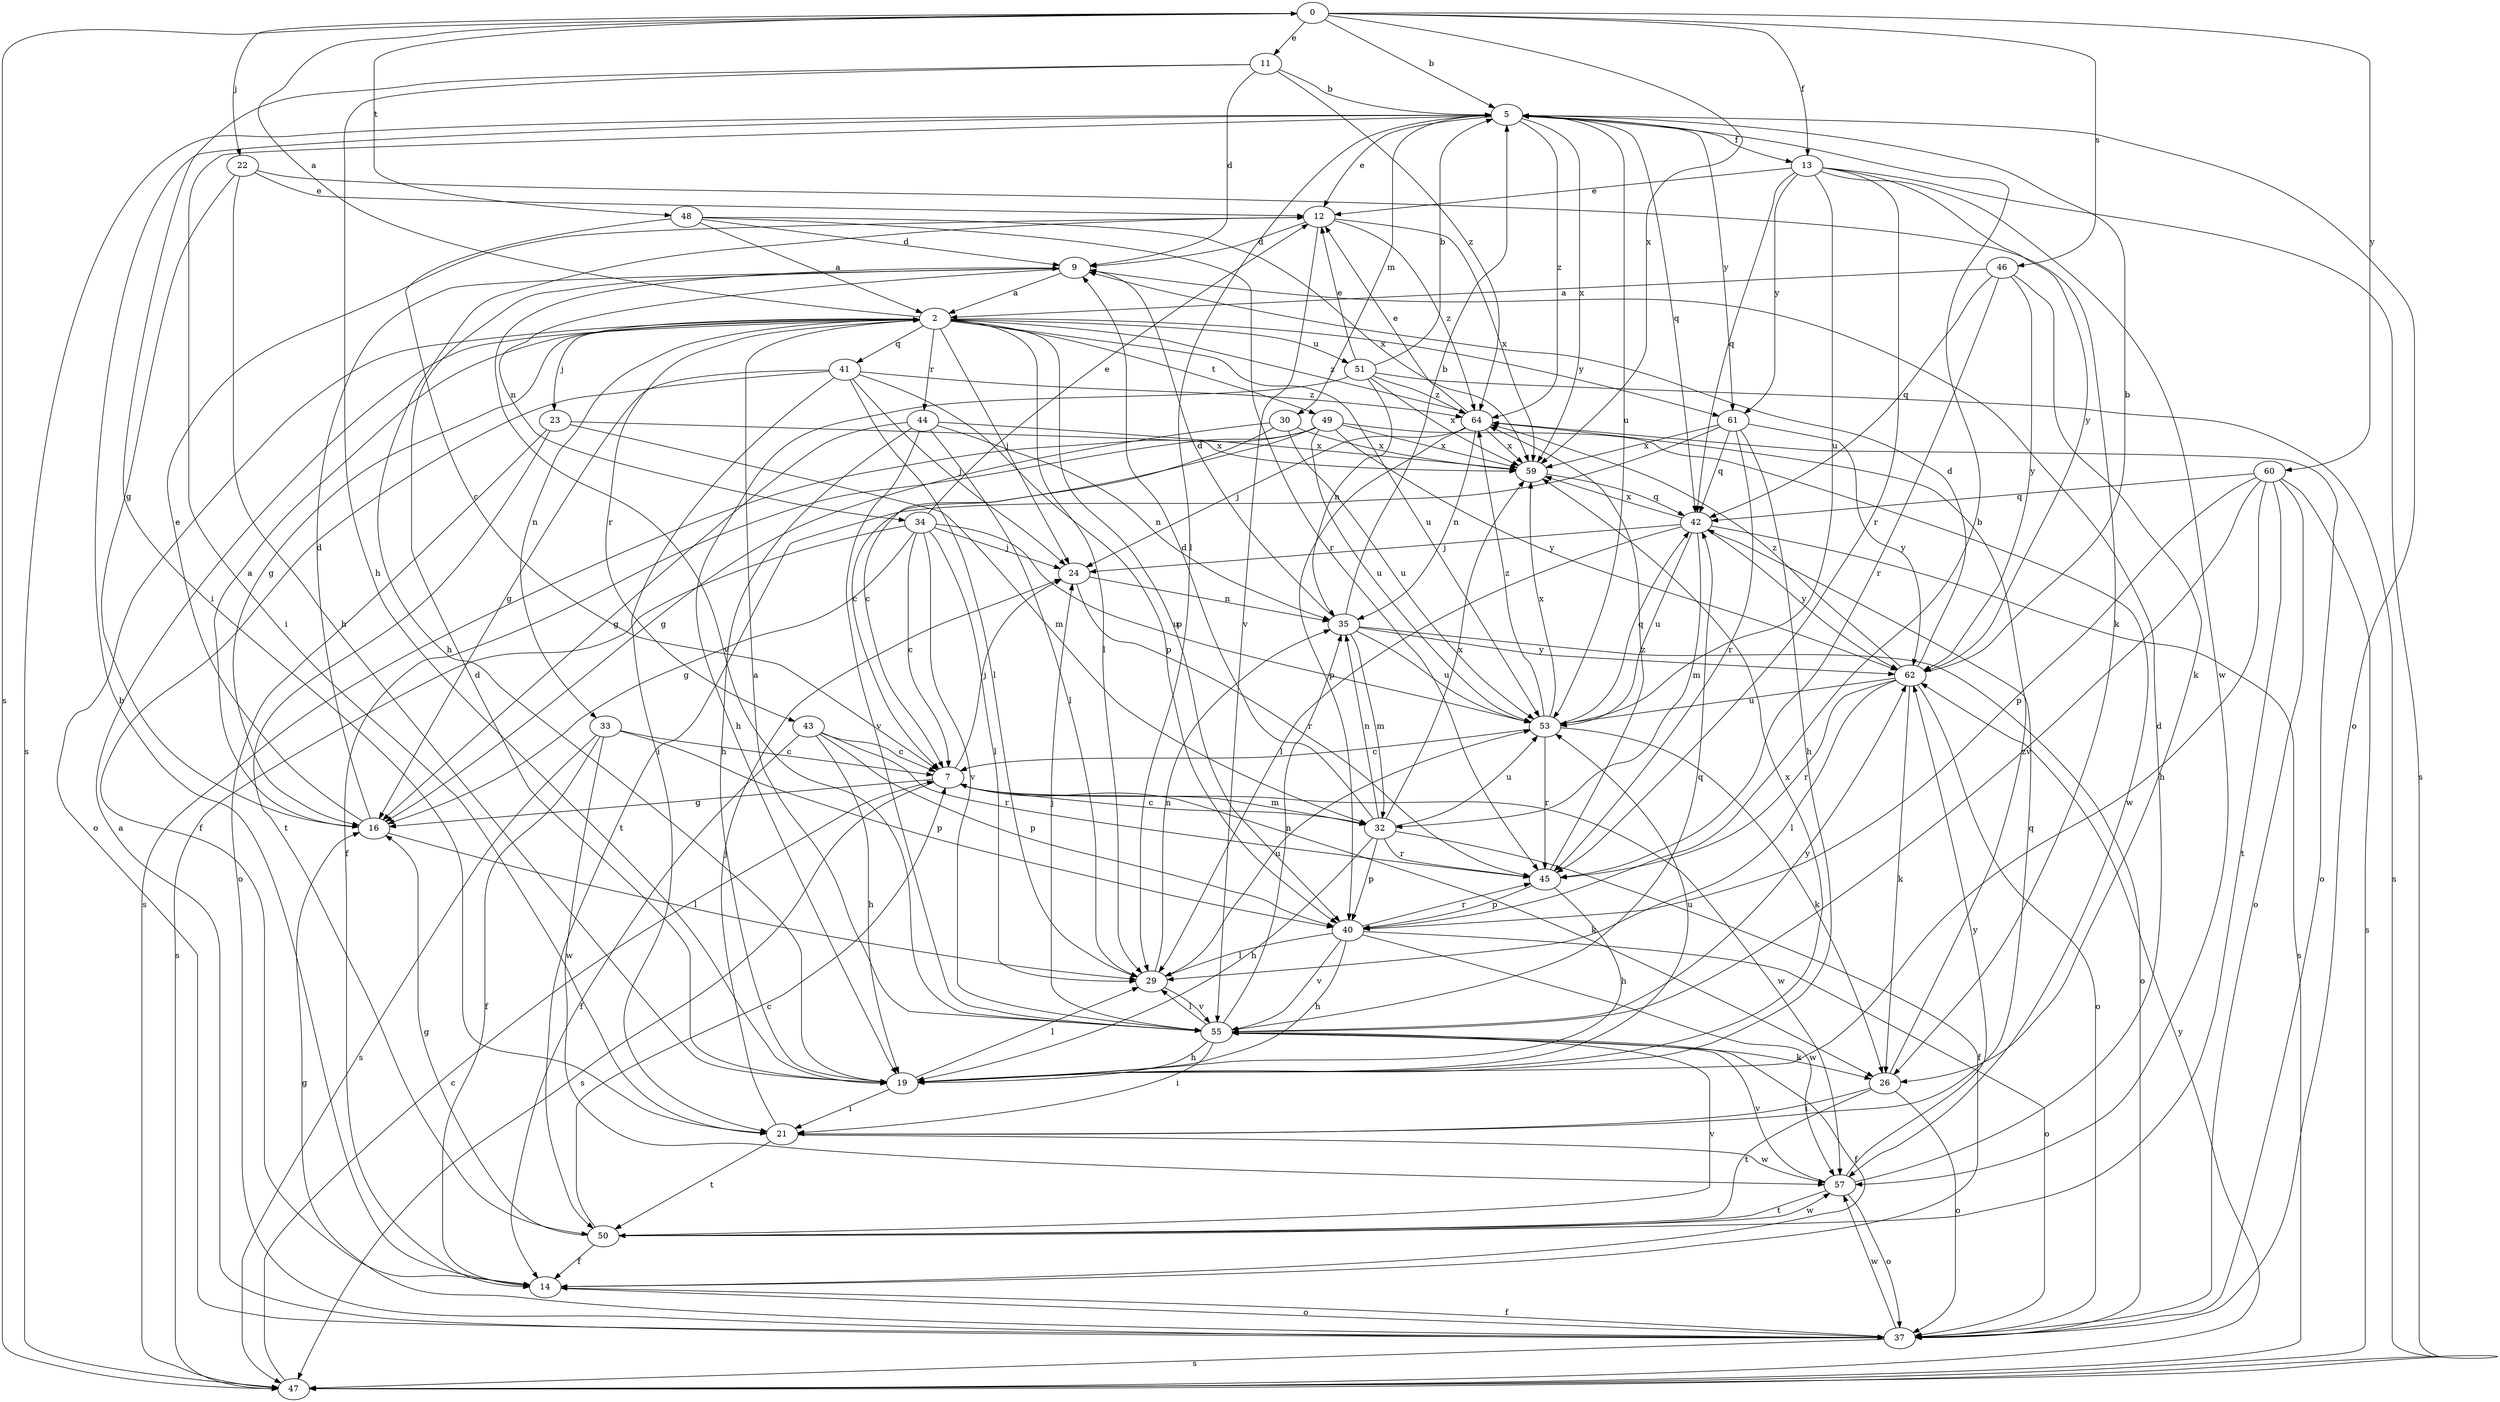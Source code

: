 strict digraph  {
0;
2;
5;
7;
9;
11;
12;
13;
14;
16;
19;
21;
22;
23;
24;
26;
29;
30;
32;
33;
34;
35;
37;
40;
41;
42;
43;
44;
45;
46;
47;
48;
49;
50;
51;
53;
55;
57;
59;
60;
61;
62;
64;
0 -> 5  [label=b];
0 -> 11  [label=e];
0 -> 13  [label=f];
0 -> 22  [label=j];
0 -> 46  [label=s];
0 -> 47  [label=s];
0 -> 48  [label=t];
0 -> 59  [label=x];
0 -> 60  [label=y];
2 -> 0  [label=a];
2 -> 16  [label=g];
2 -> 23  [label=j];
2 -> 24  [label=j];
2 -> 29  [label=l];
2 -> 33  [label=n];
2 -> 37  [label=o];
2 -> 40  [label=p];
2 -> 41  [label=q];
2 -> 43  [label=r];
2 -> 44  [label=r];
2 -> 49  [label=t];
2 -> 51  [label=u];
2 -> 53  [label=u];
2 -> 61  [label=y];
2 -> 64  [label=z];
5 -> 12  [label=e];
5 -> 13  [label=f];
5 -> 21  [label=i];
5 -> 29  [label=l];
5 -> 30  [label=m];
5 -> 37  [label=o];
5 -> 42  [label=q];
5 -> 47  [label=s];
5 -> 53  [label=u];
5 -> 59  [label=x];
5 -> 61  [label=y];
5 -> 64  [label=z];
7 -> 16  [label=g];
7 -> 24  [label=j];
7 -> 26  [label=k];
7 -> 32  [label=m];
7 -> 47  [label=s];
7 -> 57  [label=w];
9 -> 2  [label=a];
9 -> 34  [label=n];
9 -> 55  [label=v];
11 -> 5  [label=b];
11 -> 9  [label=d];
11 -> 19  [label=h];
11 -> 21  [label=i];
11 -> 64  [label=z];
12 -> 9  [label=d];
12 -> 19  [label=h];
12 -> 55  [label=v];
12 -> 59  [label=x];
12 -> 64  [label=z];
13 -> 12  [label=e];
13 -> 42  [label=q];
13 -> 45  [label=r];
13 -> 47  [label=s];
13 -> 53  [label=u];
13 -> 57  [label=w];
13 -> 61  [label=y];
13 -> 62  [label=y];
14 -> 5  [label=b];
14 -> 37  [label=o];
16 -> 2  [label=a];
16 -> 9  [label=d];
16 -> 12  [label=e];
16 -> 29  [label=l];
19 -> 9  [label=d];
19 -> 21  [label=i];
19 -> 29  [label=l];
19 -> 53  [label=u];
19 -> 59  [label=x];
21 -> 24  [label=j];
21 -> 42  [label=q];
21 -> 50  [label=t];
21 -> 57  [label=w];
22 -> 12  [label=e];
22 -> 16  [label=g];
22 -> 19  [label=h];
22 -> 26  [label=k];
23 -> 32  [label=m];
23 -> 37  [label=o];
23 -> 50  [label=t];
23 -> 59  [label=x];
24 -> 35  [label=n];
24 -> 45  [label=r];
26 -> 21  [label=i];
26 -> 37  [label=o];
26 -> 50  [label=t];
26 -> 64  [label=z];
29 -> 35  [label=n];
29 -> 53  [label=u];
29 -> 55  [label=v];
30 -> 7  [label=c];
30 -> 16  [label=g];
30 -> 53  [label=u];
30 -> 59  [label=x];
32 -> 7  [label=c];
32 -> 9  [label=d];
32 -> 14  [label=f];
32 -> 19  [label=h];
32 -> 35  [label=n];
32 -> 40  [label=p];
32 -> 45  [label=r];
32 -> 53  [label=u];
32 -> 59  [label=x];
33 -> 7  [label=c];
33 -> 14  [label=f];
33 -> 40  [label=p];
33 -> 47  [label=s];
33 -> 57  [label=w];
34 -> 7  [label=c];
34 -> 12  [label=e];
34 -> 16  [label=g];
34 -> 24  [label=j];
34 -> 29  [label=l];
34 -> 47  [label=s];
34 -> 53  [label=u];
34 -> 55  [label=v];
35 -> 5  [label=b];
35 -> 9  [label=d];
35 -> 32  [label=m];
35 -> 37  [label=o];
35 -> 53  [label=u];
35 -> 62  [label=y];
37 -> 2  [label=a];
37 -> 14  [label=f];
37 -> 16  [label=g];
37 -> 47  [label=s];
37 -> 57  [label=w];
40 -> 5  [label=b];
40 -> 19  [label=h];
40 -> 29  [label=l];
40 -> 37  [label=o];
40 -> 45  [label=r];
40 -> 55  [label=v];
40 -> 57  [label=w];
41 -> 14  [label=f];
41 -> 16  [label=g];
41 -> 21  [label=i];
41 -> 24  [label=j];
41 -> 29  [label=l];
41 -> 40  [label=p];
41 -> 64  [label=z];
42 -> 24  [label=j];
42 -> 29  [label=l];
42 -> 32  [label=m];
42 -> 47  [label=s];
42 -> 53  [label=u];
42 -> 59  [label=x];
42 -> 62  [label=y];
43 -> 7  [label=c];
43 -> 14  [label=f];
43 -> 19  [label=h];
43 -> 40  [label=p];
43 -> 45  [label=r];
44 -> 16  [label=g];
44 -> 19  [label=h];
44 -> 29  [label=l];
44 -> 35  [label=n];
44 -> 55  [label=v];
44 -> 59  [label=x];
45 -> 19  [label=h];
45 -> 40  [label=p];
45 -> 64  [label=z];
46 -> 2  [label=a];
46 -> 26  [label=k];
46 -> 42  [label=q];
46 -> 45  [label=r];
46 -> 62  [label=y];
47 -> 7  [label=c];
47 -> 62  [label=y];
48 -> 2  [label=a];
48 -> 7  [label=c];
48 -> 9  [label=d];
48 -> 45  [label=r];
48 -> 59  [label=x];
49 -> 7  [label=c];
49 -> 14  [label=f];
49 -> 47  [label=s];
49 -> 53  [label=u];
49 -> 57  [label=w];
49 -> 59  [label=x];
49 -> 62  [label=y];
50 -> 7  [label=c];
50 -> 14  [label=f];
50 -> 16  [label=g];
50 -> 55  [label=v];
50 -> 57  [label=w];
51 -> 5  [label=b];
51 -> 12  [label=e];
51 -> 19  [label=h];
51 -> 35  [label=n];
51 -> 47  [label=s];
51 -> 59  [label=x];
51 -> 64  [label=z];
53 -> 7  [label=c];
53 -> 26  [label=k];
53 -> 42  [label=q];
53 -> 45  [label=r];
53 -> 59  [label=x];
53 -> 64  [label=z];
55 -> 2  [label=a];
55 -> 14  [label=f];
55 -> 19  [label=h];
55 -> 21  [label=i];
55 -> 24  [label=j];
55 -> 26  [label=k];
55 -> 29  [label=l];
55 -> 35  [label=n];
55 -> 42  [label=q];
55 -> 62  [label=y];
57 -> 9  [label=d];
57 -> 37  [label=o];
57 -> 50  [label=t];
57 -> 55  [label=v];
57 -> 62  [label=y];
59 -> 42  [label=q];
60 -> 19  [label=h];
60 -> 37  [label=o];
60 -> 40  [label=p];
60 -> 42  [label=q];
60 -> 47  [label=s];
60 -> 50  [label=t];
60 -> 55  [label=v];
61 -> 19  [label=h];
61 -> 42  [label=q];
61 -> 45  [label=r];
61 -> 50  [label=t];
61 -> 59  [label=x];
61 -> 62  [label=y];
62 -> 5  [label=b];
62 -> 9  [label=d];
62 -> 26  [label=k];
62 -> 29  [label=l];
62 -> 37  [label=o];
62 -> 45  [label=r];
62 -> 53  [label=u];
62 -> 64  [label=z];
64 -> 12  [label=e];
64 -> 24  [label=j];
64 -> 35  [label=n];
64 -> 37  [label=o];
64 -> 40  [label=p];
64 -> 59  [label=x];
}
